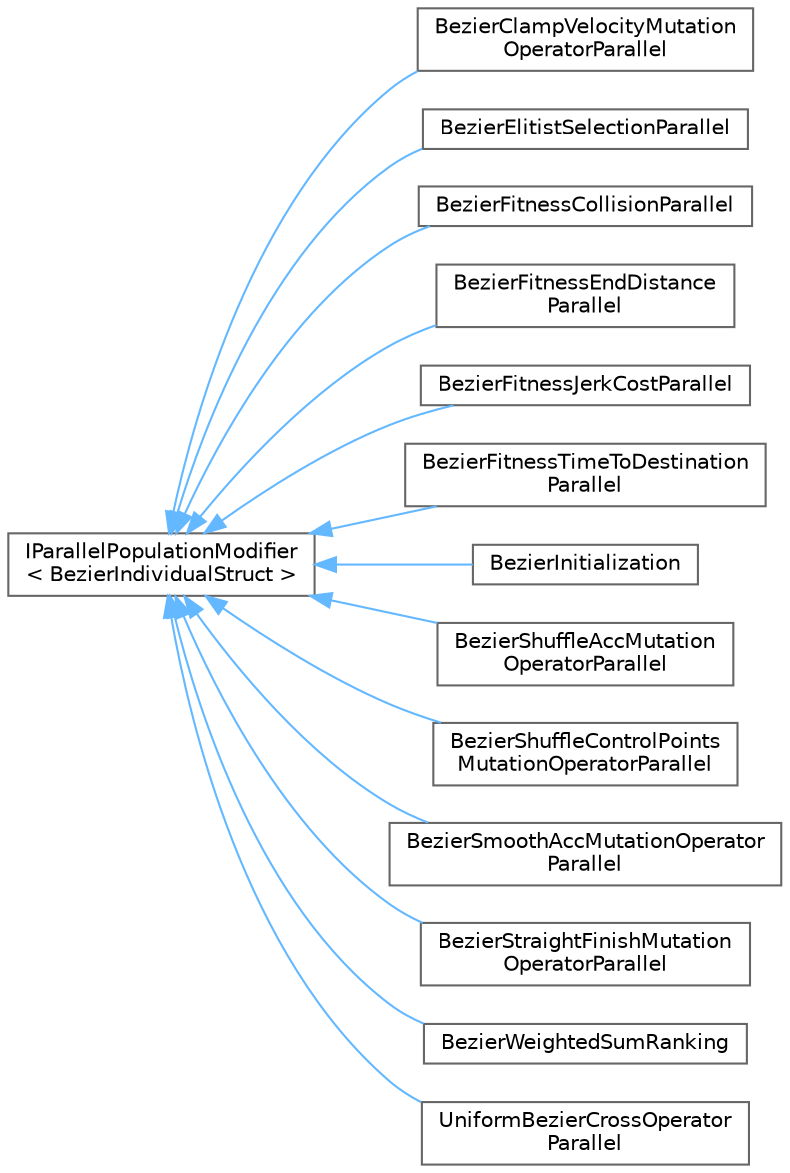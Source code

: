 digraph "Graphical Class Hierarchy"
{
 // LATEX_PDF_SIZE
  bgcolor="transparent";
  edge [fontname=Helvetica,fontsize=10,labelfontname=Helvetica,labelfontsize=10];
  node [fontname=Helvetica,fontsize=10,shape=box,height=0.2,width=0.4];
  rankdir="LR";
  Node0 [id="Node000000",label="IParallelPopulationModifier\l\< BezierIndividualStruct \>",height=0.2,width=0.4,color="grey40", fillcolor="white", style="filled",URL="$interface_i_parallel_population_modifier.html",tooltip=" "];
  Node0 -> Node1 [id="edge11_Node000000_Node000001",dir="back",color="steelblue1",style="solid",tooltip=" "];
  Node1 [id="Node000001",label="BezierClampVelocityMutation\lOperatorParallel",height=0.2,width=0.4,color="grey40", fillcolor="white", style="filled",URL="$struct_bezier_clamp_velocity_mutation_operator_parallel.html",tooltip="ClampVelocity mutation for BezierIndividualStruct designed to be used inside Unity jobs."];
  Node0 -> Node2 [id="edge12_Node000000_Node000002",dir="back",color="steelblue1",style="solid",tooltip=" "];
  Node2 [id="Node000002",label="BezierElitistSelectionParallel",height=0.2,width=0.4,color="grey40", fillcolor="white", style="filled",URL="$struct_bezier_elitist_selection_parallel.html",tooltip="Elitist selection for BezierIndividualStruct desidned to be used inside Unity jobs."];
  Node0 -> Node3 [id="edge13_Node000000_Node000003",dir="back",color="steelblue1",style="solid",tooltip=" "];
  Node3 [id="Node000003",label="BezierFitnessCollisionParallel",height=0.2,width=0.4,color="grey40", fillcolor="white", style="filled",URL="$struct_bezier_fitness_collision_parallel.html",tooltip="Collision fitness for BezierIndividualStruct designed to be used inside Unity jobs."];
  Node0 -> Node4 [id="edge14_Node000000_Node000004",dir="back",color="steelblue1",style="solid",tooltip=" "];
  Node4 [id="Node000004",label="BezierFitnessEndDistance\lParallel",height=0.2,width=0.4,color="grey40", fillcolor="white", style="filled",URL="$struct_bezier_fitness_end_distance_parallel.html",tooltip="EndDistance fitness for BezierIndividualStruct designed ot be used inside Unity jobs."];
  Node0 -> Node5 [id="edge15_Node000000_Node000005",dir="back",color="steelblue1",style="solid",tooltip=" "];
  Node5 [id="Node000005",label="BezierFitnessJerkCostParallel",height=0.2,width=0.4,color="grey40", fillcolor="white", style="filled",URL="$struct_bezier_fitness_jerk_cost_parallel.html",tooltip="JerkCost fitness for BezierIndividualStruct designed to be used inside Unity jobs."];
  Node0 -> Node6 [id="edge16_Node000000_Node000006",dir="back",color="steelblue1",style="solid",tooltip=" "];
  Node6 [id="Node000006",label="BezierFitnessTimeToDestination\lParallel",height=0.2,width=0.4,color="grey40", fillcolor="white", style="filled",URL="$struct_bezier_fitness_time_to_destination_parallel.html",tooltip="TimeToDestination fitness for BezierIndividualStruct designed ot be used inside Unity jobs."];
  Node0 -> Node7 [id="edge17_Node000000_Node000007",dir="back",color="steelblue1",style="solid",tooltip=" "];
  Node7 [id="Node000007",label="BezierInitialization",height=0.2,width=0.4,color="grey40", fillcolor="white", style="filled",URL="$struct_bezier_initialization.html",tooltip="Initialization for BezierIndividualStruct designed ot be used inside Unity jobs."];
  Node0 -> Node8 [id="edge18_Node000000_Node000008",dir="back",color="steelblue1",style="solid",tooltip=" "];
  Node8 [id="Node000008",label="BezierShuffleAccMutation\lOperatorParallel",height=0.2,width=0.4,color="grey40", fillcolor="white", style="filled",URL="$struct_bezier_shuffle_acc_mutation_operator_parallel.html",tooltip="ShuffleAcc mutation for BezierIndividualStruct designed to be used inside Unity jobs."];
  Node0 -> Node9 [id="edge19_Node000000_Node000009",dir="back",color="steelblue1",style="solid",tooltip=" "];
  Node9 [id="Node000009",label="BezierShuffleControlPoints\lMutationOperatorParallel",height=0.2,width=0.4,color="grey40", fillcolor="white", style="filled",URL="$struct_bezier_shuffle_control_points_mutation_operator_parallel.html",tooltip="ShuffleControlPoints mutation for BezierIndividualStruct designed to be used inside Unity jobs."];
  Node0 -> Node10 [id="edge20_Node000000_Node000010",dir="back",color="steelblue1",style="solid",tooltip=" "];
  Node10 [id="Node000010",label="BezierSmoothAccMutationOperator\lParallel",height=0.2,width=0.4,color="grey40", fillcolor="white", style="filled",URL="$struct_bezier_smooth_acc_mutation_operator_parallel.html",tooltip="SmoothAcc mutation for BezierIndividualStruct designed to be used inside Unity jobs."];
  Node0 -> Node11 [id="edge21_Node000000_Node000011",dir="back",color="steelblue1",style="solid",tooltip=" "];
  Node11 [id="Node000011",label="BezierStraightFinishMutation\lOperatorParallel",height=0.2,width=0.4,color="grey40", fillcolor="white", style="filled",URL="$struct_bezier_straight_finish_mutation_operator_parallel.html",tooltip="StraightFinish mutation for BezierIndividualStruct designed to be used inside Unity jobs."];
  Node0 -> Node12 [id="edge22_Node000000_Node000012",dir="back",color="steelblue1",style="solid",tooltip=" "];
  Node12 [id="Node000012",label="BezierWeightedSumRanking",height=0.2,width=0.4,color="grey40", fillcolor="white", style="filled",URL="$struct_bezier_weighted_sum_ranking.html",tooltip="Weighted sum for Bezier individual fitnesses."];
  Node0 -> Node13 [id="edge23_Node000000_Node000013",dir="back",color="steelblue1",style="solid",tooltip=" "];
  Node13 [id="Node000013",label="UniformBezierCrossOperator\lParallel",height=0.2,width=0.4,color="grey40", fillcolor="white", style="filled",URL="$struct_uniform_bezier_cross_operator_parallel.html",tooltip="Uniform crossover for BezierIndividualStruct designed to be used inside Unity jobs."];
}
